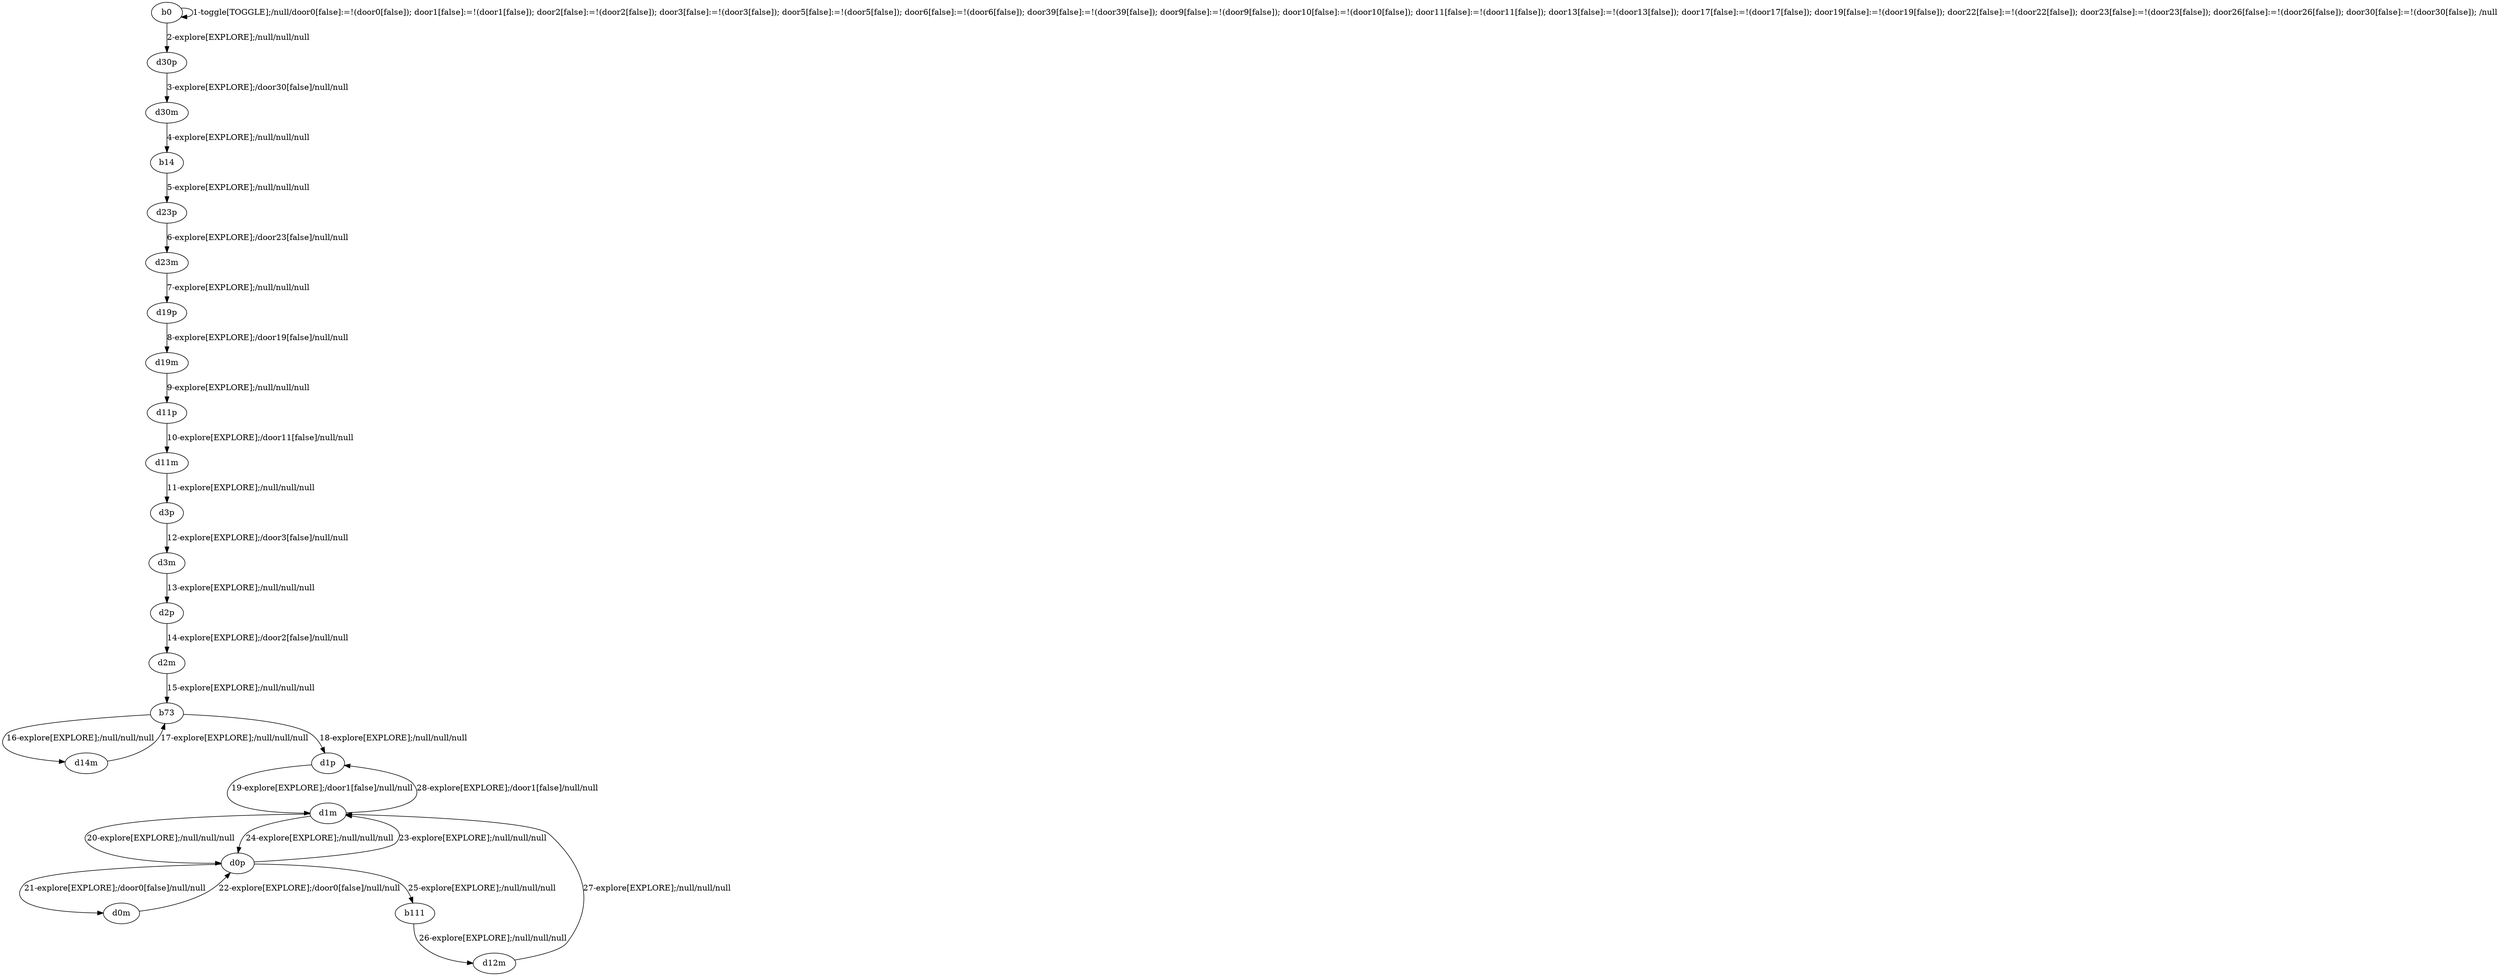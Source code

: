 # Total number of goals covered by this test: 2
# d12m --> d1m
# d1m --> d1p

digraph g {
"b0" -> "b0" [label = "1-toggle[TOGGLE];/null/door0[false]:=!(door0[false]); door1[false]:=!(door1[false]); door2[false]:=!(door2[false]); door3[false]:=!(door3[false]); door5[false]:=!(door5[false]); door6[false]:=!(door6[false]); door39[false]:=!(door39[false]); door9[false]:=!(door9[false]); door10[false]:=!(door10[false]); door11[false]:=!(door11[false]); door13[false]:=!(door13[false]); door17[false]:=!(door17[false]); door19[false]:=!(door19[false]); door22[false]:=!(door22[false]); door23[false]:=!(door23[false]); door26[false]:=!(door26[false]); door30[false]:=!(door30[false]); /null"];
"b0" -> "d30p" [label = "2-explore[EXPLORE];/null/null/null"];
"d30p" -> "d30m" [label = "3-explore[EXPLORE];/door30[false]/null/null"];
"d30m" -> "b14" [label = "4-explore[EXPLORE];/null/null/null"];
"b14" -> "d23p" [label = "5-explore[EXPLORE];/null/null/null"];
"d23p" -> "d23m" [label = "6-explore[EXPLORE];/door23[false]/null/null"];
"d23m" -> "d19p" [label = "7-explore[EXPLORE];/null/null/null"];
"d19p" -> "d19m" [label = "8-explore[EXPLORE];/door19[false]/null/null"];
"d19m" -> "d11p" [label = "9-explore[EXPLORE];/null/null/null"];
"d11p" -> "d11m" [label = "10-explore[EXPLORE];/door11[false]/null/null"];
"d11m" -> "d3p" [label = "11-explore[EXPLORE];/null/null/null"];
"d3p" -> "d3m" [label = "12-explore[EXPLORE];/door3[false]/null/null"];
"d3m" -> "d2p" [label = "13-explore[EXPLORE];/null/null/null"];
"d2p" -> "d2m" [label = "14-explore[EXPLORE];/door2[false]/null/null"];
"d2m" -> "b73" [label = "15-explore[EXPLORE];/null/null/null"];
"b73" -> "d14m" [label = "16-explore[EXPLORE];/null/null/null"];
"d14m" -> "b73" [label = "17-explore[EXPLORE];/null/null/null"];
"b73" -> "d1p" [label = "18-explore[EXPLORE];/null/null/null"];
"d1p" -> "d1m" [label = "19-explore[EXPLORE];/door1[false]/null/null"];
"d1m" -> "d0p" [label = "20-explore[EXPLORE];/null/null/null"];
"d0p" -> "d0m" [label = "21-explore[EXPLORE];/door0[false]/null/null"];
"d0m" -> "d0p" [label = "22-explore[EXPLORE];/door0[false]/null/null"];
"d0p" -> "d1m" [label = "23-explore[EXPLORE];/null/null/null"];
"d1m" -> "d0p" [label = "24-explore[EXPLORE];/null/null/null"];
"d0p" -> "b111" [label = "25-explore[EXPLORE];/null/null/null"];
"b111" -> "d12m" [label = "26-explore[EXPLORE];/null/null/null"];
"d12m" -> "d1m" [label = "27-explore[EXPLORE];/null/null/null"];
"d1m" -> "d1p" [label = "28-explore[EXPLORE];/door1[false]/null/null"];
}